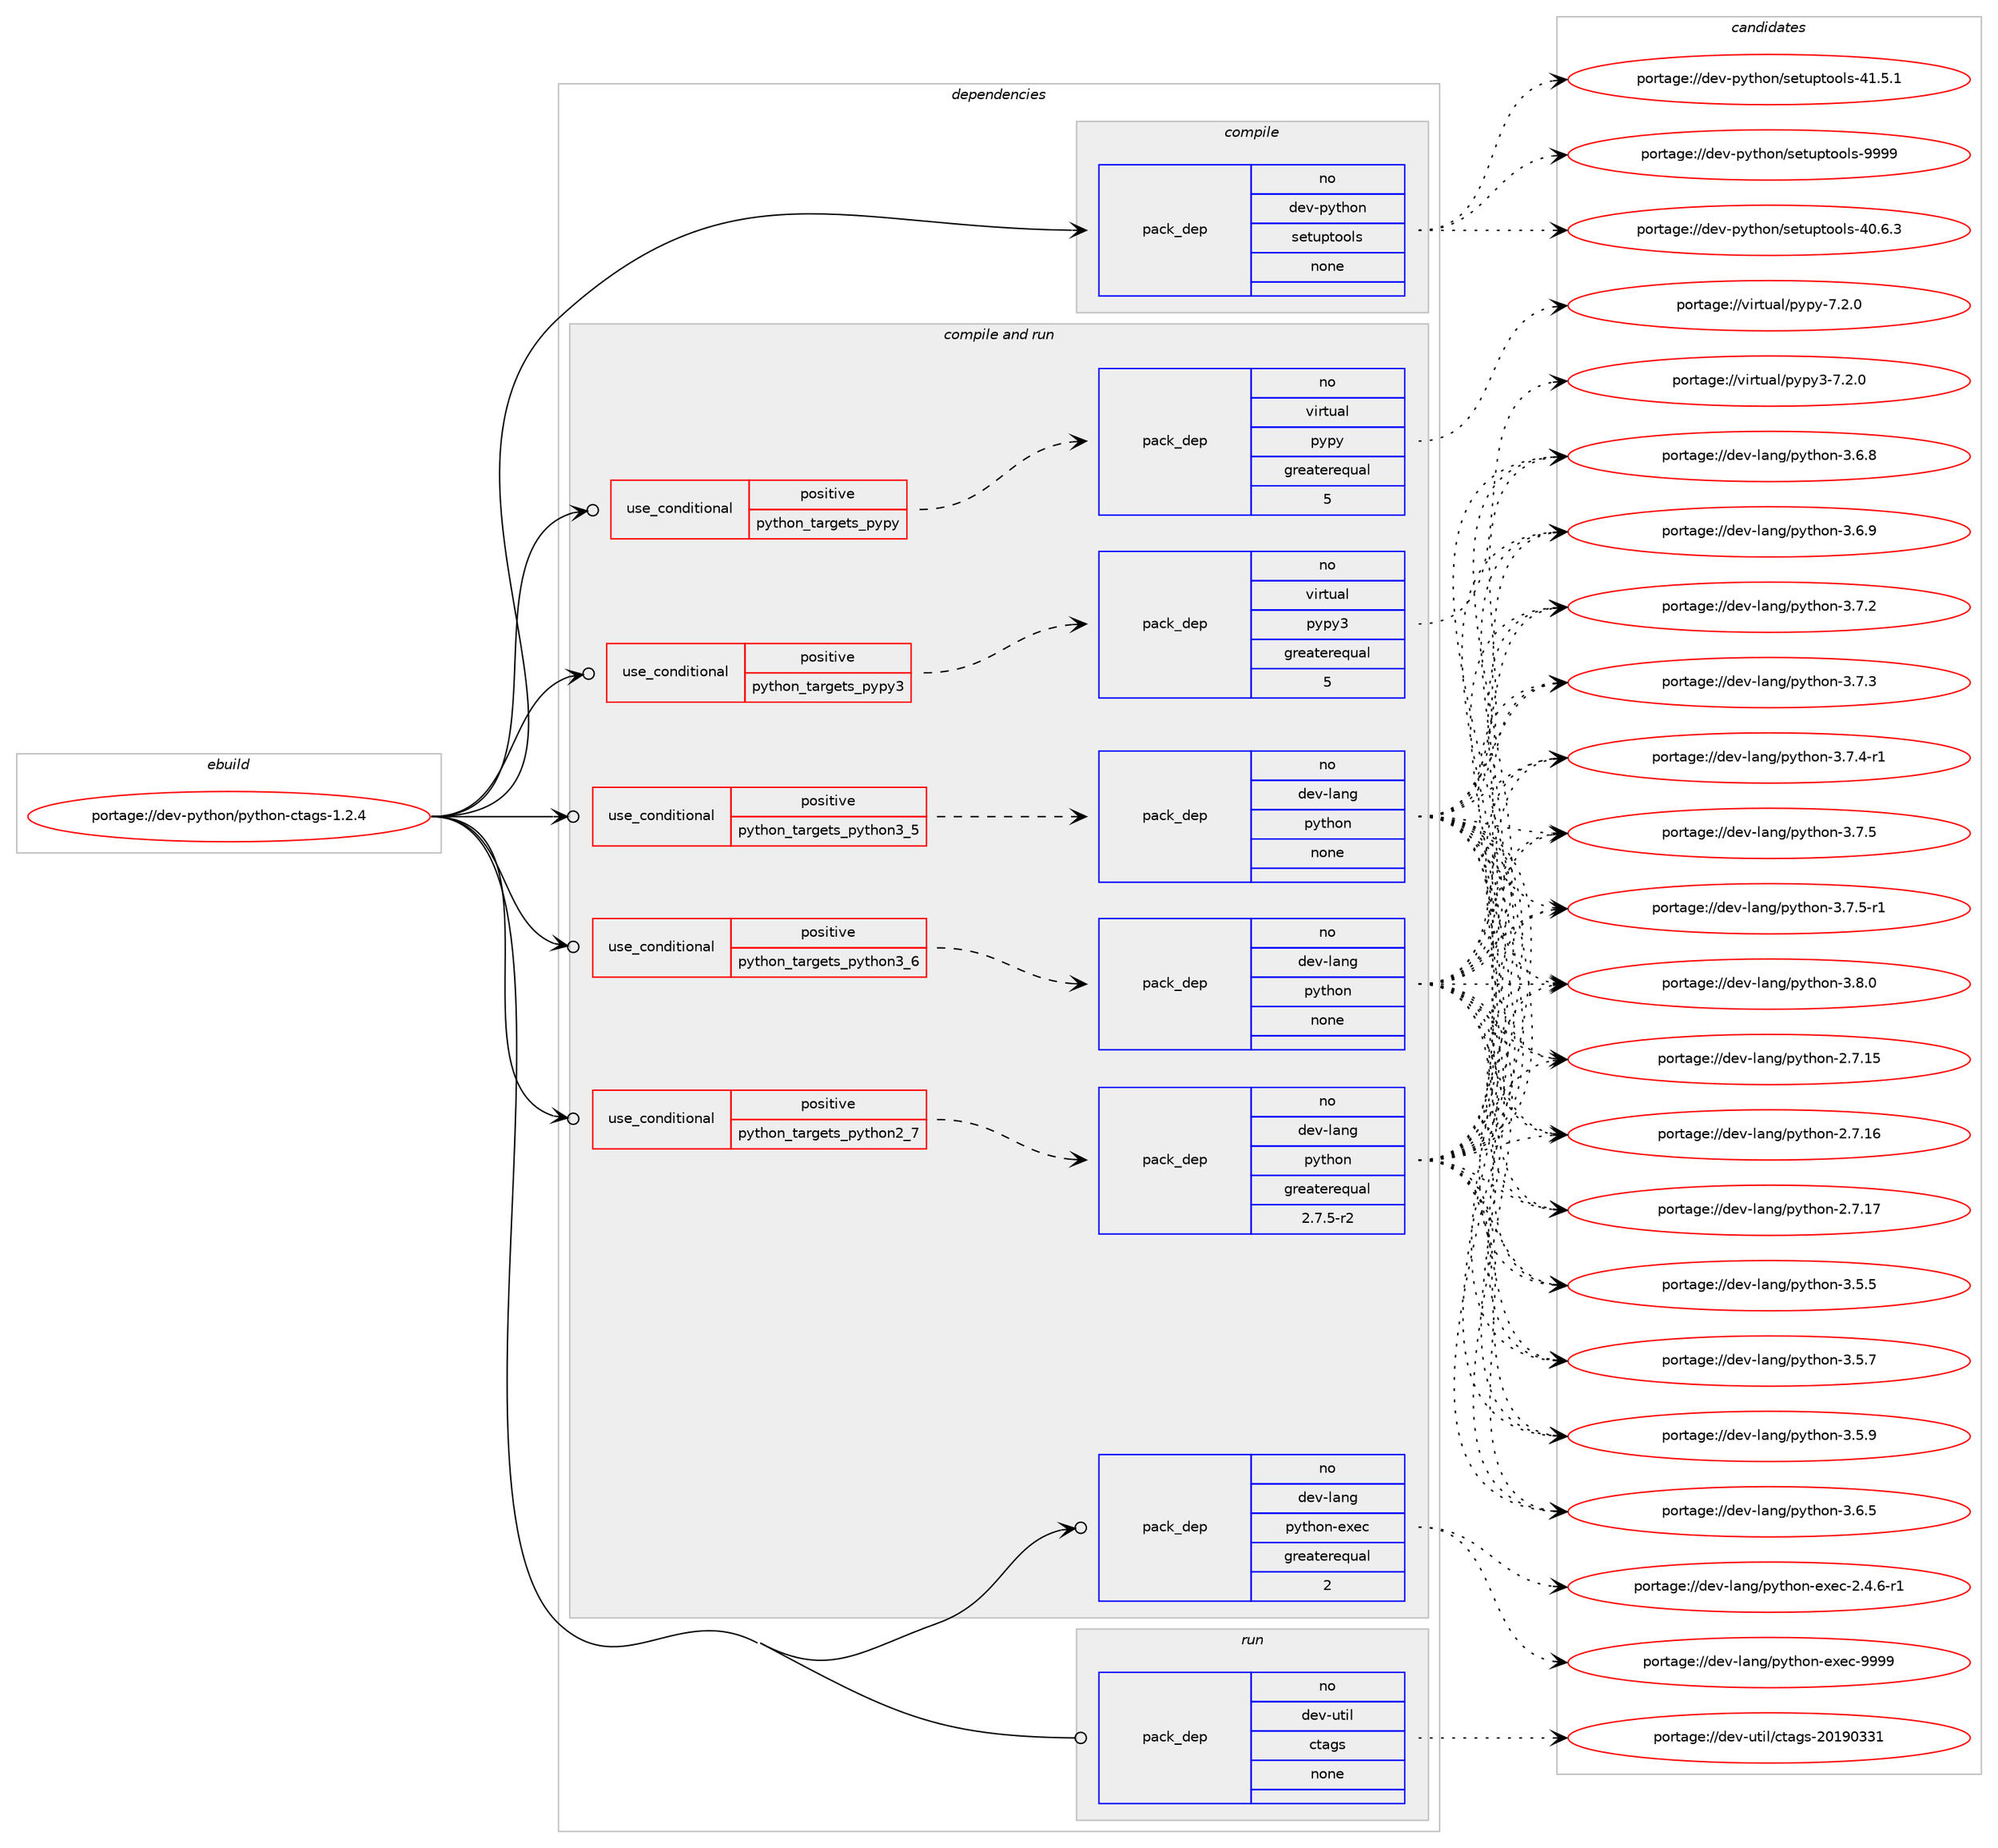 digraph prolog {

# *************
# Graph options
# *************

newrank=true;
concentrate=true;
compound=true;
graph [rankdir=LR,fontname=Helvetica,fontsize=10,ranksep=1.5];#, ranksep=2.5, nodesep=0.2];
edge  [arrowhead=vee];
node  [fontname=Helvetica,fontsize=10];

# **********
# The ebuild
# **********

subgraph cluster_leftcol {
color=gray;
rank=same;
label=<<i>ebuild</i>>;
id [label="portage://dev-python/python-ctags-1.2.4", color=red, width=4, href="../dev-python/python-ctags-1.2.4.svg"];
}

# ****************
# The dependencies
# ****************

subgraph cluster_midcol {
color=gray;
label=<<i>dependencies</i>>;
subgraph cluster_compile {
fillcolor="#eeeeee";
style=filled;
label=<<i>compile</i>>;
subgraph pack125420 {
dependency165471 [label=<<TABLE BORDER="0" CELLBORDER="1" CELLSPACING="0" CELLPADDING="4" WIDTH="220"><TR><TD ROWSPAN="6" CELLPADDING="30">pack_dep</TD></TR><TR><TD WIDTH="110">no</TD></TR><TR><TD>dev-python</TD></TR><TR><TD>setuptools</TD></TR><TR><TD>none</TD></TR><TR><TD></TD></TR></TABLE>>, shape=none, color=blue];
}
id:e -> dependency165471:w [weight=20,style="solid",arrowhead="vee"];
}
subgraph cluster_compileandrun {
fillcolor="#eeeeee";
style=filled;
label=<<i>compile and run</i>>;
subgraph cond36659 {
dependency165472 [label=<<TABLE BORDER="0" CELLBORDER="1" CELLSPACING="0" CELLPADDING="4"><TR><TD ROWSPAN="3" CELLPADDING="10">use_conditional</TD></TR><TR><TD>positive</TD></TR><TR><TD>python_targets_pypy</TD></TR></TABLE>>, shape=none, color=red];
subgraph pack125421 {
dependency165473 [label=<<TABLE BORDER="0" CELLBORDER="1" CELLSPACING="0" CELLPADDING="4" WIDTH="220"><TR><TD ROWSPAN="6" CELLPADDING="30">pack_dep</TD></TR><TR><TD WIDTH="110">no</TD></TR><TR><TD>virtual</TD></TR><TR><TD>pypy</TD></TR><TR><TD>greaterequal</TD></TR><TR><TD>5</TD></TR></TABLE>>, shape=none, color=blue];
}
dependency165472:e -> dependency165473:w [weight=20,style="dashed",arrowhead="vee"];
}
id:e -> dependency165472:w [weight=20,style="solid",arrowhead="odotvee"];
subgraph cond36660 {
dependency165474 [label=<<TABLE BORDER="0" CELLBORDER="1" CELLSPACING="0" CELLPADDING="4"><TR><TD ROWSPAN="3" CELLPADDING="10">use_conditional</TD></TR><TR><TD>positive</TD></TR><TR><TD>python_targets_pypy3</TD></TR></TABLE>>, shape=none, color=red];
subgraph pack125422 {
dependency165475 [label=<<TABLE BORDER="0" CELLBORDER="1" CELLSPACING="0" CELLPADDING="4" WIDTH="220"><TR><TD ROWSPAN="6" CELLPADDING="30">pack_dep</TD></TR><TR><TD WIDTH="110">no</TD></TR><TR><TD>virtual</TD></TR><TR><TD>pypy3</TD></TR><TR><TD>greaterequal</TD></TR><TR><TD>5</TD></TR></TABLE>>, shape=none, color=blue];
}
dependency165474:e -> dependency165475:w [weight=20,style="dashed",arrowhead="vee"];
}
id:e -> dependency165474:w [weight=20,style="solid",arrowhead="odotvee"];
subgraph cond36661 {
dependency165476 [label=<<TABLE BORDER="0" CELLBORDER="1" CELLSPACING="0" CELLPADDING="4"><TR><TD ROWSPAN="3" CELLPADDING="10">use_conditional</TD></TR><TR><TD>positive</TD></TR><TR><TD>python_targets_python2_7</TD></TR></TABLE>>, shape=none, color=red];
subgraph pack125423 {
dependency165477 [label=<<TABLE BORDER="0" CELLBORDER="1" CELLSPACING="0" CELLPADDING="4" WIDTH="220"><TR><TD ROWSPAN="6" CELLPADDING="30">pack_dep</TD></TR><TR><TD WIDTH="110">no</TD></TR><TR><TD>dev-lang</TD></TR><TR><TD>python</TD></TR><TR><TD>greaterequal</TD></TR><TR><TD>2.7.5-r2</TD></TR></TABLE>>, shape=none, color=blue];
}
dependency165476:e -> dependency165477:w [weight=20,style="dashed",arrowhead="vee"];
}
id:e -> dependency165476:w [weight=20,style="solid",arrowhead="odotvee"];
subgraph cond36662 {
dependency165478 [label=<<TABLE BORDER="0" CELLBORDER="1" CELLSPACING="0" CELLPADDING="4"><TR><TD ROWSPAN="3" CELLPADDING="10">use_conditional</TD></TR><TR><TD>positive</TD></TR><TR><TD>python_targets_python3_5</TD></TR></TABLE>>, shape=none, color=red];
subgraph pack125424 {
dependency165479 [label=<<TABLE BORDER="0" CELLBORDER="1" CELLSPACING="0" CELLPADDING="4" WIDTH="220"><TR><TD ROWSPAN="6" CELLPADDING="30">pack_dep</TD></TR><TR><TD WIDTH="110">no</TD></TR><TR><TD>dev-lang</TD></TR><TR><TD>python</TD></TR><TR><TD>none</TD></TR><TR><TD></TD></TR></TABLE>>, shape=none, color=blue];
}
dependency165478:e -> dependency165479:w [weight=20,style="dashed",arrowhead="vee"];
}
id:e -> dependency165478:w [weight=20,style="solid",arrowhead="odotvee"];
subgraph cond36663 {
dependency165480 [label=<<TABLE BORDER="0" CELLBORDER="1" CELLSPACING="0" CELLPADDING="4"><TR><TD ROWSPAN="3" CELLPADDING="10">use_conditional</TD></TR><TR><TD>positive</TD></TR><TR><TD>python_targets_python3_6</TD></TR></TABLE>>, shape=none, color=red];
subgraph pack125425 {
dependency165481 [label=<<TABLE BORDER="0" CELLBORDER="1" CELLSPACING="0" CELLPADDING="4" WIDTH="220"><TR><TD ROWSPAN="6" CELLPADDING="30">pack_dep</TD></TR><TR><TD WIDTH="110">no</TD></TR><TR><TD>dev-lang</TD></TR><TR><TD>python</TD></TR><TR><TD>none</TD></TR><TR><TD></TD></TR></TABLE>>, shape=none, color=blue];
}
dependency165480:e -> dependency165481:w [weight=20,style="dashed",arrowhead="vee"];
}
id:e -> dependency165480:w [weight=20,style="solid",arrowhead="odotvee"];
subgraph pack125426 {
dependency165482 [label=<<TABLE BORDER="0" CELLBORDER="1" CELLSPACING="0" CELLPADDING="4" WIDTH="220"><TR><TD ROWSPAN="6" CELLPADDING="30">pack_dep</TD></TR><TR><TD WIDTH="110">no</TD></TR><TR><TD>dev-lang</TD></TR><TR><TD>python-exec</TD></TR><TR><TD>greaterequal</TD></TR><TR><TD>2</TD></TR></TABLE>>, shape=none, color=blue];
}
id:e -> dependency165482:w [weight=20,style="solid",arrowhead="odotvee"];
}
subgraph cluster_run {
fillcolor="#eeeeee";
style=filled;
label=<<i>run</i>>;
subgraph pack125427 {
dependency165483 [label=<<TABLE BORDER="0" CELLBORDER="1" CELLSPACING="0" CELLPADDING="4" WIDTH="220"><TR><TD ROWSPAN="6" CELLPADDING="30">pack_dep</TD></TR><TR><TD WIDTH="110">no</TD></TR><TR><TD>dev-util</TD></TR><TR><TD>ctags</TD></TR><TR><TD>none</TD></TR><TR><TD></TD></TR></TABLE>>, shape=none, color=blue];
}
id:e -> dependency165483:w [weight=20,style="solid",arrowhead="odot"];
}
}

# **************
# The candidates
# **************

subgraph cluster_choices {
rank=same;
color=gray;
label=<<i>candidates</i>>;

subgraph choice125420 {
color=black;
nodesep=1;
choiceportage100101118451121211161041111104711510111611711211611111110811545524846544651 [label="portage://dev-python/setuptools-40.6.3", color=red, width=4,href="../dev-python/setuptools-40.6.3.svg"];
choiceportage100101118451121211161041111104711510111611711211611111110811545524946534649 [label="portage://dev-python/setuptools-41.5.1", color=red, width=4,href="../dev-python/setuptools-41.5.1.svg"];
choiceportage10010111845112121116104111110471151011161171121161111111081154557575757 [label="portage://dev-python/setuptools-9999", color=red, width=4,href="../dev-python/setuptools-9999.svg"];
dependency165471:e -> choiceportage100101118451121211161041111104711510111611711211611111110811545524846544651:w [style=dotted,weight="100"];
dependency165471:e -> choiceportage100101118451121211161041111104711510111611711211611111110811545524946534649:w [style=dotted,weight="100"];
dependency165471:e -> choiceportage10010111845112121116104111110471151011161171121161111111081154557575757:w [style=dotted,weight="100"];
}
subgraph choice125421 {
color=black;
nodesep=1;
choiceportage1181051141161179710847112121112121455546504648 [label="portage://virtual/pypy-7.2.0", color=red, width=4,href="../virtual/pypy-7.2.0.svg"];
dependency165473:e -> choiceportage1181051141161179710847112121112121455546504648:w [style=dotted,weight="100"];
}
subgraph choice125422 {
color=black;
nodesep=1;
choiceportage118105114116117971084711212111212151455546504648 [label="portage://virtual/pypy3-7.2.0", color=red, width=4,href="../virtual/pypy3-7.2.0.svg"];
dependency165475:e -> choiceportage118105114116117971084711212111212151455546504648:w [style=dotted,weight="100"];
}
subgraph choice125423 {
color=black;
nodesep=1;
choiceportage10010111845108971101034711212111610411111045504655464953 [label="portage://dev-lang/python-2.7.15", color=red, width=4,href="../dev-lang/python-2.7.15.svg"];
choiceportage10010111845108971101034711212111610411111045504655464954 [label="portage://dev-lang/python-2.7.16", color=red, width=4,href="../dev-lang/python-2.7.16.svg"];
choiceportage10010111845108971101034711212111610411111045504655464955 [label="portage://dev-lang/python-2.7.17", color=red, width=4,href="../dev-lang/python-2.7.17.svg"];
choiceportage100101118451089711010347112121116104111110455146534653 [label="portage://dev-lang/python-3.5.5", color=red, width=4,href="../dev-lang/python-3.5.5.svg"];
choiceportage100101118451089711010347112121116104111110455146534655 [label="portage://dev-lang/python-3.5.7", color=red, width=4,href="../dev-lang/python-3.5.7.svg"];
choiceportage100101118451089711010347112121116104111110455146534657 [label="portage://dev-lang/python-3.5.9", color=red, width=4,href="../dev-lang/python-3.5.9.svg"];
choiceportage100101118451089711010347112121116104111110455146544653 [label="portage://dev-lang/python-3.6.5", color=red, width=4,href="../dev-lang/python-3.6.5.svg"];
choiceportage100101118451089711010347112121116104111110455146544656 [label="portage://dev-lang/python-3.6.8", color=red, width=4,href="../dev-lang/python-3.6.8.svg"];
choiceportage100101118451089711010347112121116104111110455146544657 [label="portage://dev-lang/python-3.6.9", color=red, width=4,href="../dev-lang/python-3.6.9.svg"];
choiceportage100101118451089711010347112121116104111110455146554650 [label="portage://dev-lang/python-3.7.2", color=red, width=4,href="../dev-lang/python-3.7.2.svg"];
choiceportage100101118451089711010347112121116104111110455146554651 [label="portage://dev-lang/python-3.7.3", color=red, width=4,href="../dev-lang/python-3.7.3.svg"];
choiceportage1001011184510897110103471121211161041111104551465546524511449 [label="portage://dev-lang/python-3.7.4-r1", color=red, width=4,href="../dev-lang/python-3.7.4-r1.svg"];
choiceportage100101118451089711010347112121116104111110455146554653 [label="portage://dev-lang/python-3.7.5", color=red, width=4,href="../dev-lang/python-3.7.5.svg"];
choiceportage1001011184510897110103471121211161041111104551465546534511449 [label="portage://dev-lang/python-3.7.5-r1", color=red, width=4,href="../dev-lang/python-3.7.5-r1.svg"];
choiceportage100101118451089711010347112121116104111110455146564648 [label="portage://dev-lang/python-3.8.0", color=red, width=4,href="../dev-lang/python-3.8.0.svg"];
dependency165477:e -> choiceportage10010111845108971101034711212111610411111045504655464953:w [style=dotted,weight="100"];
dependency165477:e -> choiceportage10010111845108971101034711212111610411111045504655464954:w [style=dotted,weight="100"];
dependency165477:e -> choiceportage10010111845108971101034711212111610411111045504655464955:w [style=dotted,weight="100"];
dependency165477:e -> choiceportage100101118451089711010347112121116104111110455146534653:w [style=dotted,weight="100"];
dependency165477:e -> choiceportage100101118451089711010347112121116104111110455146534655:w [style=dotted,weight="100"];
dependency165477:e -> choiceportage100101118451089711010347112121116104111110455146534657:w [style=dotted,weight="100"];
dependency165477:e -> choiceportage100101118451089711010347112121116104111110455146544653:w [style=dotted,weight="100"];
dependency165477:e -> choiceportage100101118451089711010347112121116104111110455146544656:w [style=dotted,weight="100"];
dependency165477:e -> choiceportage100101118451089711010347112121116104111110455146544657:w [style=dotted,weight="100"];
dependency165477:e -> choiceportage100101118451089711010347112121116104111110455146554650:w [style=dotted,weight="100"];
dependency165477:e -> choiceportage100101118451089711010347112121116104111110455146554651:w [style=dotted,weight="100"];
dependency165477:e -> choiceportage1001011184510897110103471121211161041111104551465546524511449:w [style=dotted,weight="100"];
dependency165477:e -> choiceportage100101118451089711010347112121116104111110455146554653:w [style=dotted,weight="100"];
dependency165477:e -> choiceportage1001011184510897110103471121211161041111104551465546534511449:w [style=dotted,weight="100"];
dependency165477:e -> choiceportage100101118451089711010347112121116104111110455146564648:w [style=dotted,weight="100"];
}
subgraph choice125424 {
color=black;
nodesep=1;
choiceportage10010111845108971101034711212111610411111045504655464953 [label="portage://dev-lang/python-2.7.15", color=red, width=4,href="../dev-lang/python-2.7.15.svg"];
choiceportage10010111845108971101034711212111610411111045504655464954 [label="portage://dev-lang/python-2.7.16", color=red, width=4,href="../dev-lang/python-2.7.16.svg"];
choiceportage10010111845108971101034711212111610411111045504655464955 [label="portage://dev-lang/python-2.7.17", color=red, width=4,href="../dev-lang/python-2.7.17.svg"];
choiceportage100101118451089711010347112121116104111110455146534653 [label="portage://dev-lang/python-3.5.5", color=red, width=4,href="../dev-lang/python-3.5.5.svg"];
choiceportage100101118451089711010347112121116104111110455146534655 [label="portage://dev-lang/python-3.5.7", color=red, width=4,href="../dev-lang/python-3.5.7.svg"];
choiceportage100101118451089711010347112121116104111110455146534657 [label="portage://dev-lang/python-3.5.9", color=red, width=4,href="../dev-lang/python-3.5.9.svg"];
choiceportage100101118451089711010347112121116104111110455146544653 [label="portage://dev-lang/python-3.6.5", color=red, width=4,href="../dev-lang/python-3.6.5.svg"];
choiceportage100101118451089711010347112121116104111110455146544656 [label="portage://dev-lang/python-3.6.8", color=red, width=4,href="../dev-lang/python-3.6.8.svg"];
choiceportage100101118451089711010347112121116104111110455146544657 [label="portage://dev-lang/python-3.6.9", color=red, width=4,href="../dev-lang/python-3.6.9.svg"];
choiceportage100101118451089711010347112121116104111110455146554650 [label="portage://dev-lang/python-3.7.2", color=red, width=4,href="../dev-lang/python-3.7.2.svg"];
choiceportage100101118451089711010347112121116104111110455146554651 [label="portage://dev-lang/python-3.7.3", color=red, width=4,href="../dev-lang/python-3.7.3.svg"];
choiceportage1001011184510897110103471121211161041111104551465546524511449 [label="portage://dev-lang/python-3.7.4-r1", color=red, width=4,href="../dev-lang/python-3.7.4-r1.svg"];
choiceportage100101118451089711010347112121116104111110455146554653 [label="portage://dev-lang/python-3.7.5", color=red, width=4,href="../dev-lang/python-3.7.5.svg"];
choiceportage1001011184510897110103471121211161041111104551465546534511449 [label="portage://dev-lang/python-3.7.5-r1", color=red, width=4,href="../dev-lang/python-3.7.5-r1.svg"];
choiceportage100101118451089711010347112121116104111110455146564648 [label="portage://dev-lang/python-3.8.0", color=red, width=4,href="../dev-lang/python-3.8.0.svg"];
dependency165479:e -> choiceportage10010111845108971101034711212111610411111045504655464953:w [style=dotted,weight="100"];
dependency165479:e -> choiceportage10010111845108971101034711212111610411111045504655464954:w [style=dotted,weight="100"];
dependency165479:e -> choiceportage10010111845108971101034711212111610411111045504655464955:w [style=dotted,weight="100"];
dependency165479:e -> choiceportage100101118451089711010347112121116104111110455146534653:w [style=dotted,weight="100"];
dependency165479:e -> choiceportage100101118451089711010347112121116104111110455146534655:w [style=dotted,weight="100"];
dependency165479:e -> choiceportage100101118451089711010347112121116104111110455146534657:w [style=dotted,weight="100"];
dependency165479:e -> choiceportage100101118451089711010347112121116104111110455146544653:w [style=dotted,weight="100"];
dependency165479:e -> choiceportage100101118451089711010347112121116104111110455146544656:w [style=dotted,weight="100"];
dependency165479:e -> choiceportage100101118451089711010347112121116104111110455146544657:w [style=dotted,weight="100"];
dependency165479:e -> choiceportage100101118451089711010347112121116104111110455146554650:w [style=dotted,weight="100"];
dependency165479:e -> choiceportage100101118451089711010347112121116104111110455146554651:w [style=dotted,weight="100"];
dependency165479:e -> choiceportage1001011184510897110103471121211161041111104551465546524511449:w [style=dotted,weight="100"];
dependency165479:e -> choiceportage100101118451089711010347112121116104111110455146554653:w [style=dotted,weight="100"];
dependency165479:e -> choiceportage1001011184510897110103471121211161041111104551465546534511449:w [style=dotted,weight="100"];
dependency165479:e -> choiceportage100101118451089711010347112121116104111110455146564648:w [style=dotted,weight="100"];
}
subgraph choice125425 {
color=black;
nodesep=1;
choiceportage10010111845108971101034711212111610411111045504655464953 [label="portage://dev-lang/python-2.7.15", color=red, width=4,href="../dev-lang/python-2.7.15.svg"];
choiceportage10010111845108971101034711212111610411111045504655464954 [label="portage://dev-lang/python-2.7.16", color=red, width=4,href="../dev-lang/python-2.7.16.svg"];
choiceportage10010111845108971101034711212111610411111045504655464955 [label="portage://dev-lang/python-2.7.17", color=red, width=4,href="../dev-lang/python-2.7.17.svg"];
choiceportage100101118451089711010347112121116104111110455146534653 [label="portage://dev-lang/python-3.5.5", color=red, width=4,href="../dev-lang/python-3.5.5.svg"];
choiceportage100101118451089711010347112121116104111110455146534655 [label="portage://dev-lang/python-3.5.7", color=red, width=4,href="../dev-lang/python-3.5.7.svg"];
choiceportage100101118451089711010347112121116104111110455146534657 [label="portage://dev-lang/python-3.5.9", color=red, width=4,href="../dev-lang/python-3.5.9.svg"];
choiceportage100101118451089711010347112121116104111110455146544653 [label="portage://dev-lang/python-3.6.5", color=red, width=4,href="../dev-lang/python-3.6.5.svg"];
choiceportage100101118451089711010347112121116104111110455146544656 [label="portage://dev-lang/python-3.6.8", color=red, width=4,href="../dev-lang/python-3.6.8.svg"];
choiceportage100101118451089711010347112121116104111110455146544657 [label="portage://dev-lang/python-3.6.9", color=red, width=4,href="../dev-lang/python-3.6.9.svg"];
choiceportage100101118451089711010347112121116104111110455146554650 [label="portage://dev-lang/python-3.7.2", color=red, width=4,href="../dev-lang/python-3.7.2.svg"];
choiceportage100101118451089711010347112121116104111110455146554651 [label="portage://dev-lang/python-3.7.3", color=red, width=4,href="../dev-lang/python-3.7.3.svg"];
choiceportage1001011184510897110103471121211161041111104551465546524511449 [label="portage://dev-lang/python-3.7.4-r1", color=red, width=4,href="../dev-lang/python-3.7.4-r1.svg"];
choiceportage100101118451089711010347112121116104111110455146554653 [label="portage://dev-lang/python-3.7.5", color=red, width=4,href="../dev-lang/python-3.7.5.svg"];
choiceportage1001011184510897110103471121211161041111104551465546534511449 [label="portage://dev-lang/python-3.7.5-r1", color=red, width=4,href="../dev-lang/python-3.7.5-r1.svg"];
choiceportage100101118451089711010347112121116104111110455146564648 [label="portage://dev-lang/python-3.8.0", color=red, width=4,href="../dev-lang/python-3.8.0.svg"];
dependency165481:e -> choiceportage10010111845108971101034711212111610411111045504655464953:w [style=dotted,weight="100"];
dependency165481:e -> choiceportage10010111845108971101034711212111610411111045504655464954:w [style=dotted,weight="100"];
dependency165481:e -> choiceportage10010111845108971101034711212111610411111045504655464955:w [style=dotted,weight="100"];
dependency165481:e -> choiceportage100101118451089711010347112121116104111110455146534653:w [style=dotted,weight="100"];
dependency165481:e -> choiceportage100101118451089711010347112121116104111110455146534655:w [style=dotted,weight="100"];
dependency165481:e -> choiceportage100101118451089711010347112121116104111110455146534657:w [style=dotted,weight="100"];
dependency165481:e -> choiceportage100101118451089711010347112121116104111110455146544653:w [style=dotted,weight="100"];
dependency165481:e -> choiceportage100101118451089711010347112121116104111110455146544656:w [style=dotted,weight="100"];
dependency165481:e -> choiceportage100101118451089711010347112121116104111110455146544657:w [style=dotted,weight="100"];
dependency165481:e -> choiceportage100101118451089711010347112121116104111110455146554650:w [style=dotted,weight="100"];
dependency165481:e -> choiceportage100101118451089711010347112121116104111110455146554651:w [style=dotted,weight="100"];
dependency165481:e -> choiceportage1001011184510897110103471121211161041111104551465546524511449:w [style=dotted,weight="100"];
dependency165481:e -> choiceportage100101118451089711010347112121116104111110455146554653:w [style=dotted,weight="100"];
dependency165481:e -> choiceportage1001011184510897110103471121211161041111104551465546534511449:w [style=dotted,weight="100"];
dependency165481:e -> choiceportage100101118451089711010347112121116104111110455146564648:w [style=dotted,weight="100"];
}
subgraph choice125426 {
color=black;
nodesep=1;
choiceportage10010111845108971101034711212111610411111045101120101994550465246544511449 [label="portage://dev-lang/python-exec-2.4.6-r1", color=red, width=4,href="../dev-lang/python-exec-2.4.6-r1.svg"];
choiceportage10010111845108971101034711212111610411111045101120101994557575757 [label="portage://dev-lang/python-exec-9999", color=red, width=4,href="../dev-lang/python-exec-9999.svg"];
dependency165482:e -> choiceportage10010111845108971101034711212111610411111045101120101994550465246544511449:w [style=dotted,weight="100"];
dependency165482:e -> choiceportage10010111845108971101034711212111610411111045101120101994557575757:w [style=dotted,weight="100"];
}
subgraph choice125427 {
color=black;
nodesep=1;
choiceportage10010111845117116105108479911697103115455048495748515149 [label="portage://dev-util/ctags-20190331", color=red, width=4,href="../dev-util/ctags-20190331.svg"];
dependency165483:e -> choiceportage10010111845117116105108479911697103115455048495748515149:w [style=dotted,weight="100"];
}
}

}
